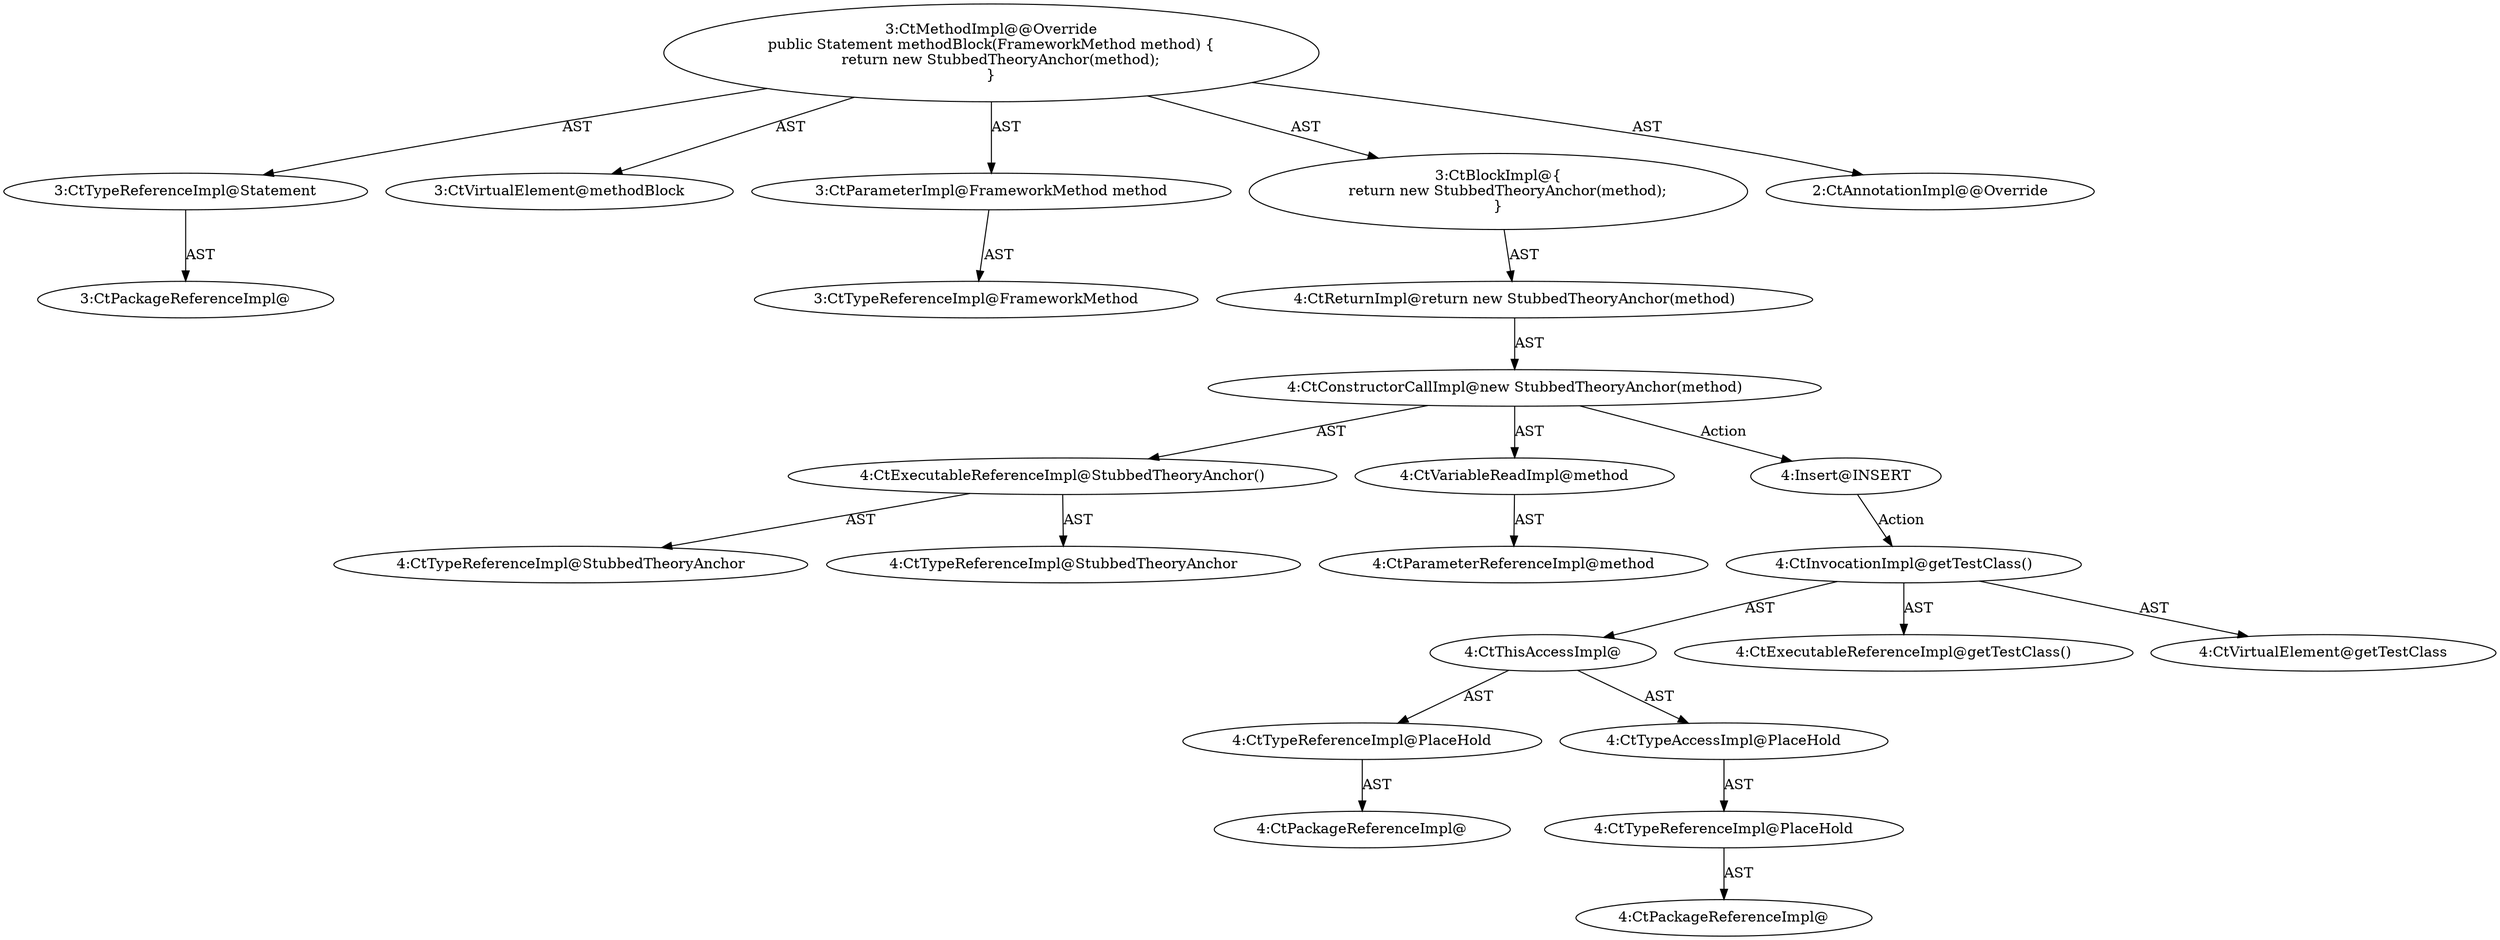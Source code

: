 digraph "methodBlock#?,FrameworkMethod" {
0 [label="3:CtTypeReferenceImpl@Statement" shape=ellipse]
1 [label="3:CtPackageReferenceImpl@" shape=ellipse]
2 [label="3:CtVirtualElement@methodBlock" shape=ellipse]
3 [label="3:CtParameterImpl@FrameworkMethod method" shape=ellipse]
4 [label="3:CtTypeReferenceImpl@FrameworkMethod" shape=ellipse]
5 [label="4:CtExecutableReferenceImpl@StubbedTheoryAnchor()" shape=ellipse]
6 [label="4:CtTypeReferenceImpl@StubbedTheoryAnchor" shape=ellipse]
7 [label="4:CtTypeReferenceImpl@StubbedTheoryAnchor" shape=ellipse]
8 [label="4:CtVariableReadImpl@method" shape=ellipse]
9 [label="4:CtParameterReferenceImpl@method" shape=ellipse]
10 [label="4:CtConstructorCallImpl@new StubbedTheoryAnchor(method)" shape=ellipse]
11 [label="4:CtReturnImpl@return new StubbedTheoryAnchor(method)" shape=ellipse]
12 [label="3:CtBlockImpl@\{
    return new StubbedTheoryAnchor(method);
\}" shape=ellipse]
13 [label="3:CtMethodImpl@@Override
public Statement methodBlock(FrameworkMethod method) \{
    return new StubbedTheoryAnchor(method);
\}" shape=ellipse]
14 [label="2:CtAnnotationImpl@@Override" shape=ellipse]
15 [label="4:Insert@INSERT" shape=ellipse]
16 [label="4:CtPackageReferenceImpl@" shape=ellipse]
17 [label="4:CtTypeReferenceImpl@PlaceHold" shape=ellipse]
18 [label="4:CtPackageReferenceImpl@" shape=ellipse]
19 [label="4:CtTypeReferenceImpl@PlaceHold" shape=ellipse]
20 [label="4:CtTypeAccessImpl@PlaceHold" shape=ellipse]
21 [label="4:CtThisAccessImpl@" shape=ellipse]
22 [label="4:CtExecutableReferenceImpl@getTestClass()" shape=ellipse]
23 [label="4:CtInvocationImpl@getTestClass()" shape=ellipse]
24 [label="4:CtVirtualElement@getTestClass" shape=ellipse]
0 -> 1 [label="AST"];
3 -> 4 [label="AST"];
5 -> 6 [label="AST"];
5 -> 7 [label="AST"];
8 -> 9 [label="AST"];
10 -> 5 [label="AST"];
10 -> 8 [label="AST"];
10 -> 15 [label="Action"];
11 -> 10 [label="AST"];
12 -> 11 [label="AST"];
13 -> 2 [label="AST"];
13 -> 14 [label="AST"];
13 -> 0 [label="AST"];
13 -> 3 [label="AST"];
13 -> 12 [label="AST"];
15 -> 23 [label="Action"];
17 -> 16 [label="AST"];
19 -> 18 [label="AST"];
20 -> 19 [label="AST"];
21 -> 17 [label="AST"];
21 -> 20 [label="AST"];
23 -> 24 [label="AST"];
23 -> 21 [label="AST"];
23 -> 22 [label="AST"];
}